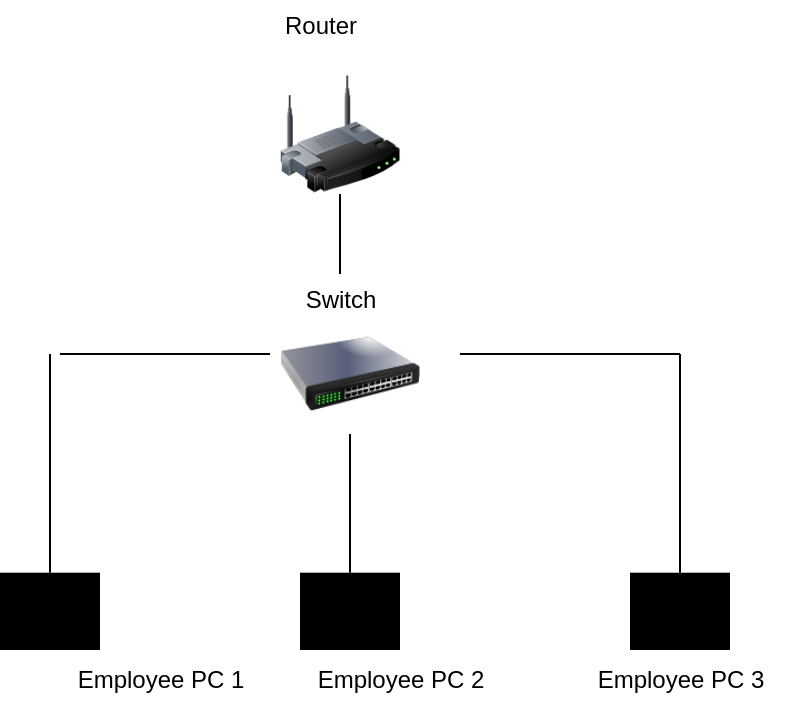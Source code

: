<mxfile version="26.2.13">
  <diagram name="Page-1" id="BewKfHgkzRH63ck3mBRA">
    <mxGraphModel dx="1044" dy="543" grid="1" gridSize="10" guides="1" tooltips="1" connect="1" arrows="1" fold="1" page="1" pageScale="1" pageWidth="850" pageHeight="1100" math="0" shadow="0">
      <root>
        <mxCell id="0" />
        <mxCell id="1" parent="0" />
        <mxCell id="1nnttpV2jxptNXLGjcpr-1" value="" style="image;html=1;image=img/lib/clip_art/networking/Wireless_Router_128x128.png" vertex="1" parent="1">
          <mxGeometry x="380" y="100" width="60" height="60" as="geometry" />
        </mxCell>
        <mxCell id="1nnttpV2jxptNXLGjcpr-3" value="" style="image;html=1;image=img/lib/clip_art/networking/Switch_128x128.png" vertex="1" parent="1">
          <mxGeometry x="380" y="220" width="70" height="60" as="geometry" />
        </mxCell>
        <mxCell id="1nnttpV2jxptNXLGjcpr-4" value="" style="sketch=0;verticalLabelPosition=bottom;sketch=0;aspect=fixed;html=1;verticalAlign=top;strokeColor=none;fillColor=#000000;align=center;outlineConnect=0;pointerEvents=1;shape=mxgraph.citrix2.desktop;" vertex="1" parent="1">
          <mxGeometry x="240" y="349.34" width="50" height="38.66" as="geometry" />
        </mxCell>
        <mxCell id="1nnttpV2jxptNXLGjcpr-5" value="" style="sketch=0;verticalLabelPosition=bottom;sketch=0;aspect=fixed;html=1;verticalAlign=top;strokeColor=none;fillColor=#000000;align=center;outlineConnect=0;pointerEvents=1;shape=mxgraph.citrix2.desktop;" vertex="1" parent="1">
          <mxGeometry x="390" y="349.34" width="50" height="38.66" as="geometry" />
        </mxCell>
        <mxCell id="1nnttpV2jxptNXLGjcpr-6" value="" style="sketch=0;verticalLabelPosition=bottom;sketch=0;aspect=fixed;html=1;verticalAlign=top;strokeColor=none;fillColor=#000000;align=center;outlineConnect=0;pointerEvents=1;shape=mxgraph.citrix2.desktop;" vertex="1" parent="1">
          <mxGeometry x="555" y="349.34" width="50" height="38.66" as="geometry" />
        </mxCell>
        <mxCell id="1nnttpV2jxptNXLGjcpr-7" value="&lt;div&gt;Router&lt;/div&gt;&lt;div&gt;&lt;br&gt;&lt;/div&gt;" style="text;html=1;align=center;verticalAlign=middle;resizable=0;points=[];autosize=1;strokeColor=none;fillColor=none;" vertex="1" parent="1">
          <mxGeometry x="370" y="63" width="60" height="40" as="geometry" />
        </mxCell>
        <mxCell id="1nnttpV2jxptNXLGjcpr-8" value="&lt;div&gt;Switch&lt;/div&gt;&lt;div&gt;&lt;br&gt;&lt;/div&gt;" style="text;html=1;align=center;verticalAlign=middle;resizable=0;points=[];autosize=1;strokeColor=none;fillColor=none;" vertex="1" parent="1">
          <mxGeometry x="380" y="200" width="60" height="40" as="geometry" />
        </mxCell>
        <mxCell id="1nnttpV2jxptNXLGjcpr-9" value="Employee PC 1" style="text;html=1;align=center;verticalAlign=middle;resizable=0;points=[];autosize=1;strokeColor=none;fillColor=none;" vertex="1" parent="1">
          <mxGeometry x="265" y="388" width="110" height="30" as="geometry" />
        </mxCell>
        <mxCell id="1nnttpV2jxptNXLGjcpr-10" value="Employee PC 2" style="text;html=1;align=center;verticalAlign=middle;resizable=0;points=[];autosize=1;strokeColor=none;fillColor=none;" vertex="1" parent="1">
          <mxGeometry x="385" y="388" width="110" height="30" as="geometry" />
        </mxCell>
        <mxCell id="1nnttpV2jxptNXLGjcpr-11" value="Employee PC 3" style="text;html=1;align=center;verticalAlign=middle;resizable=0;points=[];autosize=1;strokeColor=none;fillColor=none;" vertex="1" parent="1">
          <mxGeometry x="525" y="388" width="110" height="30" as="geometry" />
        </mxCell>
        <mxCell id="1nnttpV2jxptNXLGjcpr-13" value="" style="endArrow=none;html=1;rounded=0;" edge="1" parent="1">
          <mxGeometry width="50" height="50" relative="1" as="geometry">
            <mxPoint x="470" y="240" as="sourcePoint" />
            <mxPoint x="580" y="240" as="targetPoint" />
          </mxGeometry>
        </mxCell>
        <mxCell id="1nnttpV2jxptNXLGjcpr-14" value="" style="endArrow=none;html=1;rounded=0;" edge="1" parent="1" source="1nnttpV2jxptNXLGjcpr-8">
          <mxGeometry width="50" height="50" relative="1" as="geometry">
            <mxPoint x="360" y="210" as="sourcePoint" />
            <mxPoint x="410" y="160" as="targetPoint" />
          </mxGeometry>
        </mxCell>
        <mxCell id="1nnttpV2jxptNXLGjcpr-15" value="" style="endArrow=none;html=1;rounded=0;" edge="1" parent="1" source="1nnttpV2jxptNXLGjcpr-5" target="1nnttpV2jxptNXLGjcpr-3">
          <mxGeometry width="50" height="50" relative="1" as="geometry">
            <mxPoint x="400" y="310" as="sourcePoint" />
            <mxPoint x="450" y="260" as="targetPoint" />
          </mxGeometry>
        </mxCell>
        <mxCell id="1nnttpV2jxptNXLGjcpr-16" value="" style="endArrow=none;html=1;rounded=0;" edge="1" parent="1" source="1nnttpV2jxptNXLGjcpr-6">
          <mxGeometry width="50" height="50" relative="1" as="geometry">
            <mxPoint x="530" y="330" as="sourcePoint" />
            <mxPoint x="580" y="240" as="targetPoint" />
          </mxGeometry>
        </mxCell>
        <mxCell id="1nnttpV2jxptNXLGjcpr-17" value="" style="endArrow=none;html=1;rounded=0;entryX=-0.091;entryY=0.54;entryDx=0;entryDy=0;entryPerimeter=0;" edge="1" parent="1">
          <mxGeometry width="50" height="50" relative="1" as="geometry">
            <mxPoint x="270" y="240" as="sourcePoint" />
            <mxPoint x="375.0" y="240.0" as="targetPoint" />
          </mxGeometry>
        </mxCell>
        <mxCell id="1nnttpV2jxptNXLGjcpr-18" value="" style="endArrow=none;html=1;rounded=0;" edge="1" parent="1" source="1nnttpV2jxptNXLGjcpr-4">
          <mxGeometry width="50" height="50" relative="1" as="geometry">
            <mxPoint x="280" y="330" as="sourcePoint" />
            <mxPoint x="265" y="240" as="targetPoint" />
          </mxGeometry>
        </mxCell>
      </root>
    </mxGraphModel>
  </diagram>
</mxfile>
